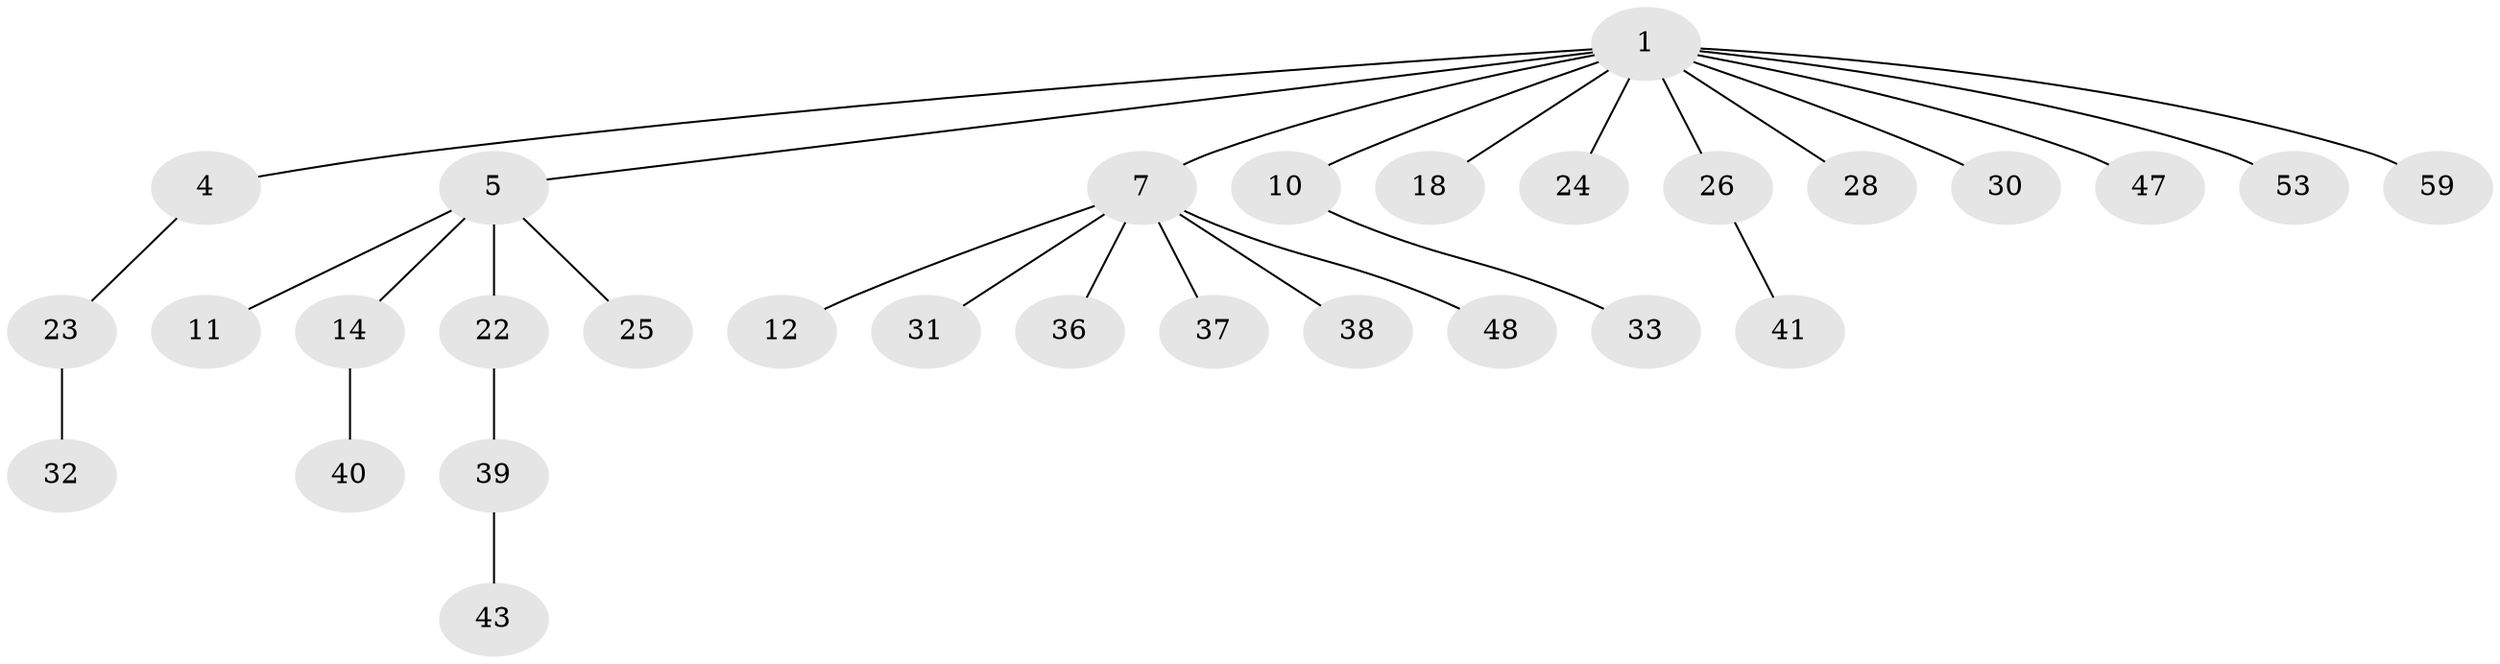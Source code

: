 // original degree distribution, {6: 0.01639344262295082, 4: 0.11475409836065574, 3: 0.11475409836065574, 5: 0.03278688524590164, 2: 0.18032786885245902, 1: 0.5409836065573771}
// Generated by graph-tools (version 1.1) at 2025/15/03/09/25 04:15:28]
// undirected, 30 vertices, 29 edges
graph export_dot {
graph [start="1"]
  node [color=gray90,style=filled];
  1 [super="+2+3+45"];
  4 [super="+15+58+21"];
  5 [super="+6+19"];
  7 [super="+44+8"];
  10;
  11;
  12 [super="+54"];
  14 [super="+16"];
  18;
  22;
  23 [super="+42+35"];
  24 [super="+56"];
  25;
  26 [super="+46"];
  28;
  30;
  31;
  32;
  33;
  36;
  37 [super="+51"];
  38;
  39 [super="+61"];
  40 [super="+57"];
  41;
  43 [super="+55"];
  47 [super="+50+60"];
  48;
  53;
  59;
  1 -- 24;
  1 -- 26;
  1 -- 30;
  1 -- 4;
  1 -- 5;
  1 -- 7;
  1 -- 18;
  1 -- 53;
  1 -- 10;
  1 -- 59;
  1 -- 28;
  1 -- 47;
  4 -- 23;
  5 -- 22;
  5 -- 25;
  5 -- 11;
  5 -- 14;
  7 -- 12;
  7 -- 36;
  7 -- 48;
  7 -- 31;
  7 -- 37;
  7 -- 38;
  10 -- 33;
  14 -- 40;
  22 -- 39;
  23 -- 32;
  26 -- 41;
  39 -- 43;
}
